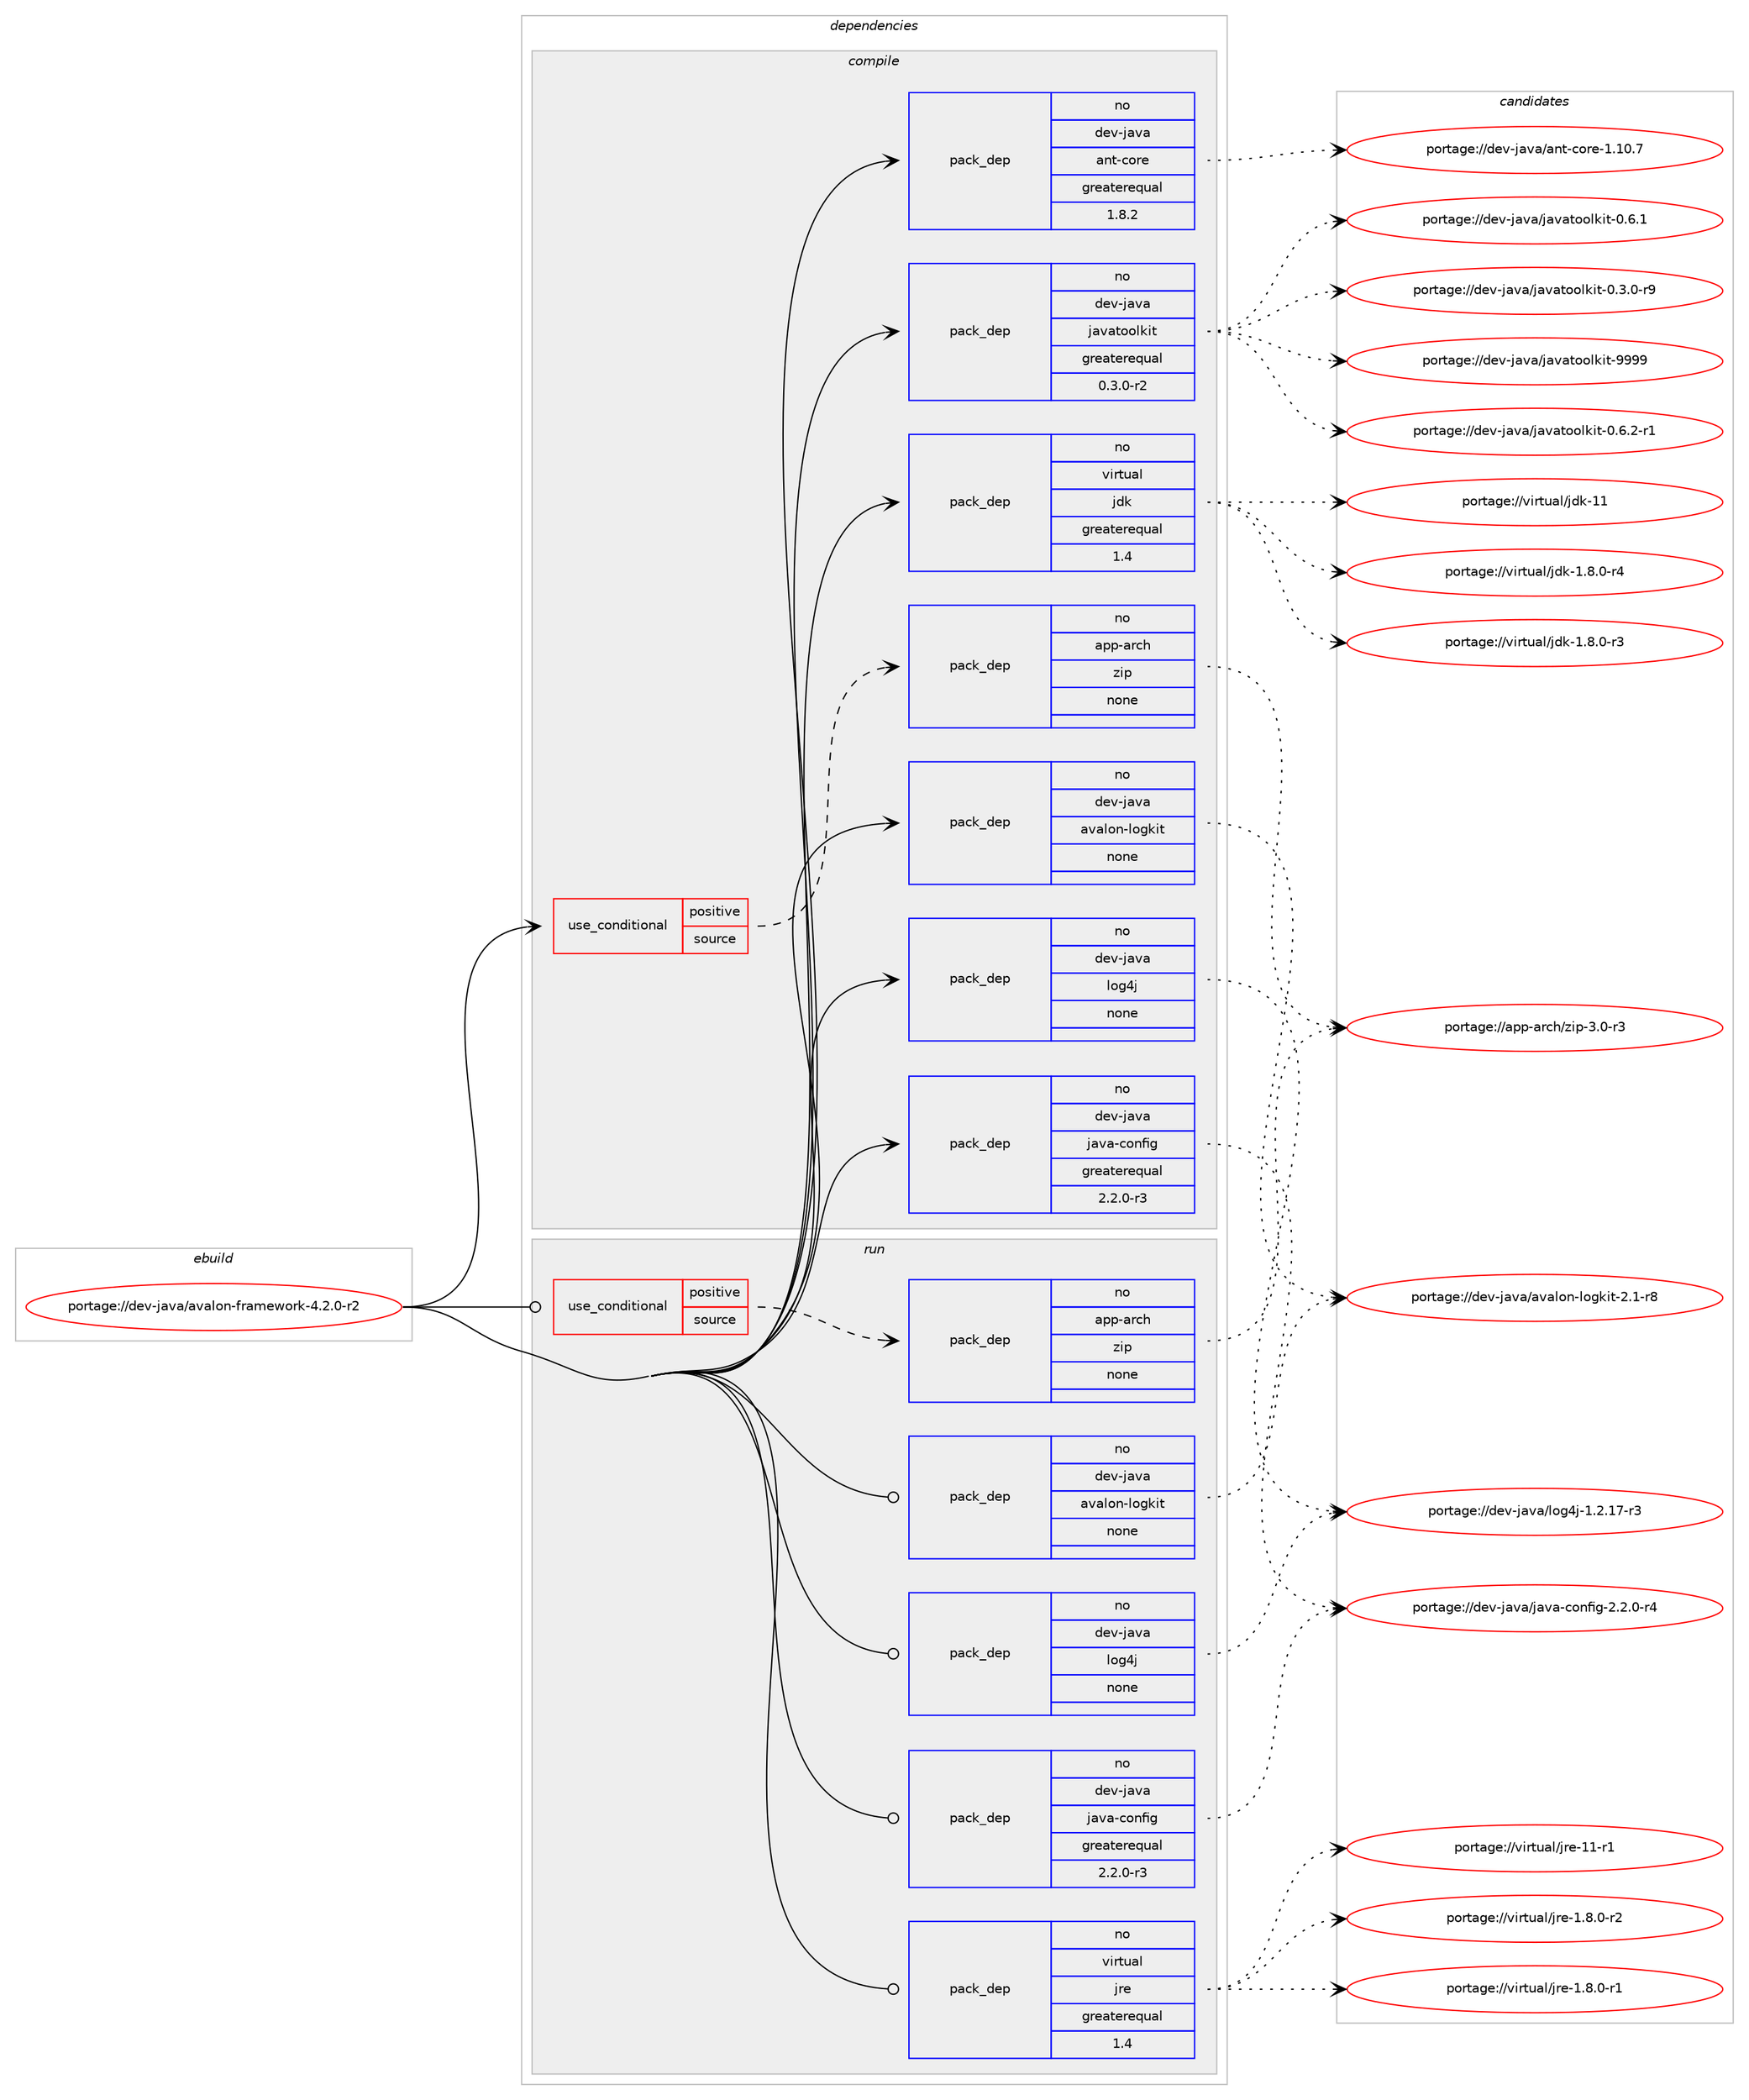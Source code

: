 digraph prolog {

# *************
# Graph options
# *************

newrank=true;
concentrate=true;
compound=true;
graph [rankdir=LR,fontname=Helvetica,fontsize=10,ranksep=1.5];#, ranksep=2.5, nodesep=0.2];
edge  [arrowhead=vee];
node  [fontname=Helvetica,fontsize=10];

# **********
# The ebuild
# **********

subgraph cluster_leftcol {
color=gray;
label=<<i>ebuild</i>>;
id [label="portage://dev-java/avalon-framework-4.2.0-r2", color=red, width=4, href="../dev-java/avalon-framework-4.2.0-r2.svg"];
}

# ****************
# The dependencies
# ****************

subgraph cluster_midcol {
color=gray;
label=<<i>dependencies</i>>;
subgraph cluster_compile {
fillcolor="#eeeeee";
style=filled;
label=<<i>compile</i>>;
subgraph cond130612 {
dependency533882 [label=<<TABLE BORDER="0" CELLBORDER="1" CELLSPACING="0" CELLPADDING="4"><TR><TD ROWSPAN="3" CELLPADDING="10">use_conditional</TD></TR><TR><TD>positive</TD></TR><TR><TD>source</TD></TR></TABLE>>, shape=none, color=red];
subgraph pack397649 {
dependency533883 [label=<<TABLE BORDER="0" CELLBORDER="1" CELLSPACING="0" CELLPADDING="4" WIDTH="220"><TR><TD ROWSPAN="6" CELLPADDING="30">pack_dep</TD></TR><TR><TD WIDTH="110">no</TD></TR><TR><TD>app-arch</TD></TR><TR><TD>zip</TD></TR><TR><TD>none</TD></TR><TR><TD></TD></TR></TABLE>>, shape=none, color=blue];
}
dependency533882:e -> dependency533883:w [weight=20,style="dashed",arrowhead="vee"];
}
id:e -> dependency533882:w [weight=20,style="solid",arrowhead="vee"];
subgraph pack397650 {
dependency533884 [label=<<TABLE BORDER="0" CELLBORDER="1" CELLSPACING="0" CELLPADDING="4" WIDTH="220"><TR><TD ROWSPAN="6" CELLPADDING="30">pack_dep</TD></TR><TR><TD WIDTH="110">no</TD></TR><TR><TD>dev-java</TD></TR><TR><TD>ant-core</TD></TR><TR><TD>greaterequal</TD></TR><TR><TD>1.8.2</TD></TR></TABLE>>, shape=none, color=blue];
}
id:e -> dependency533884:w [weight=20,style="solid",arrowhead="vee"];
subgraph pack397651 {
dependency533885 [label=<<TABLE BORDER="0" CELLBORDER="1" CELLSPACING="0" CELLPADDING="4" WIDTH="220"><TR><TD ROWSPAN="6" CELLPADDING="30">pack_dep</TD></TR><TR><TD WIDTH="110">no</TD></TR><TR><TD>dev-java</TD></TR><TR><TD>avalon-logkit</TD></TR><TR><TD>none</TD></TR><TR><TD></TD></TR></TABLE>>, shape=none, color=blue];
}
id:e -> dependency533885:w [weight=20,style="solid",arrowhead="vee"];
subgraph pack397652 {
dependency533886 [label=<<TABLE BORDER="0" CELLBORDER="1" CELLSPACING="0" CELLPADDING="4" WIDTH="220"><TR><TD ROWSPAN="6" CELLPADDING="30">pack_dep</TD></TR><TR><TD WIDTH="110">no</TD></TR><TR><TD>dev-java</TD></TR><TR><TD>java-config</TD></TR><TR><TD>greaterequal</TD></TR><TR><TD>2.2.0-r3</TD></TR></TABLE>>, shape=none, color=blue];
}
id:e -> dependency533886:w [weight=20,style="solid",arrowhead="vee"];
subgraph pack397653 {
dependency533887 [label=<<TABLE BORDER="0" CELLBORDER="1" CELLSPACING="0" CELLPADDING="4" WIDTH="220"><TR><TD ROWSPAN="6" CELLPADDING="30">pack_dep</TD></TR><TR><TD WIDTH="110">no</TD></TR><TR><TD>dev-java</TD></TR><TR><TD>javatoolkit</TD></TR><TR><TD>greaterequal</TD></TR><TR><TD>0.3.0-r2</TD></TR></TABLE>>, shape=none, color=blue];
}
id:e -> dependency533887:w [weight=20,style="solid",arrowhead="vee"];
subgraph pack397654 {
dependency533888 [label=<<TABLE BORDER="0" CELLBORDER="1" CELLSPACING="0" CELLPADDING="4" WIDTH="220"><TR><TD ROWSPAN="6" CELLPADDING="30">pack_dep</TD></TR><TR><TD WIDTH="110">no</TD></TR><TR><TD>dev-java</TD></TR><TR><TD>log4j</TD></TR><TR><TD>none</TD></TR><TR><TD></TD></TR></TABLE>>, shape=none, color=blue];
}
id:e -> dependency533888:w [weight=20,style="solid",arrowhead="vee"];
subgraph pack397655 {
dependency533889 [label=<<TABLE BORDER="0" CELLBORDER="1" CELLSPACING="0" CELLPADDING="4" WIDTH="220"><TR><TD ROWSPAN="6" CELLPADDING="30">pack_dep</TD></TR><TR><TD WIDTH="110">no</TD></TR><TR><TD>virtual</TD></TR><TR><TD>jdk</TD></TR><TR><TD>greaterequal</TD></TR><TR><TD>1.4</TD></TR></TABLE>>, shape=none, color=blue];
}
id:e -> dependency533889:w [weight=20,style="solid",arrowhead="vee"];
}
subgraph cluster_compileandrun {
fillcolor="#eeeeee";
style=filled;
label=<<i>compile and run</i>>;
}
subgraph cluster_run {
fillcolor="#eeeeee";
style=filled;
label=<<i>run</i>>;
subgraph cond130613 {
dependency533890 [label=<<TABLE BORDER="0" CELLBORDER="1" CELLSPACING="0" CELLPADDING="4"><TR><TD ROWSPAN="3" CELLPADDING="10">use_conditional</TD></TR><TR><TD>positive</TD></TR><TR><TD>source</TD></TR></TABLE>>, shape=none, color=red];
subgraph pack397656 {
dependency533891 [label=<<TABLE BORDER="0" CELLBORDER="1" CELLSPACING="0" CELLPADDING="4" WIDTH="220"><TR><TD ROWSPAN="6" CELLPADDING="30">pack_dep</TD></TR><TR><TD WIDTH="110">no</TD></TR><TR><TD>app-arch</TD></TR><TR><TD>zip</TD></TR><TR><TD>none</TD></TR><TR><TD></TD></TR></TABLE>>, shape=none, color=blue];
}
dependency533890:e -> dependency533891:w [weight=20,style="dashed",arrowhead="vee"];
}
id:e -> dependency533890:w [weight=20,style="solid",arrowhead="odot"];
subgraph pack397657 {
dependency533892 [label=<<TABLE BORDER="0" CELLBORDER="1" CELLSPACING="0" CELLPADDING="4" WIDTH="220"><TR><TD ROWSPAN="6" CELLPADDING="30">pack_dep</TD></TR><TR><TD WIDTH="110">no</TD></TR><TR><TD>dev-java</TD></TR><TR><TD>avalon-logkit</TD></TR><TR><TD>none</TD></TR><TR><TD></TD></TR></TABLE>>, shape=none, color=blue];
}
id:e -> dependency533892:w [weight=20,style="solid",arrowhead="odot"];
subgraph pack397658 {
dependency533893 [label=<<TABLE BORDER="0" CELLBORDER="1" CELLSPACING="0" CELLPADDING="4" WIDTH="220"><TR><TD ROWSPAN="6" CELLPADDING="30">pack_dep</TD></TR><TR><TD WIDTH="110">no</TD></TR><TR><TD>dev-java</TD></TR><TR><TD>java-config</TD></TR><TR><TD>greaterequal</TD></TR><TR><TD>2.2.0-r3</TD></TR></TABLE>>, shape=none, color=blue];
}
id:e -> dependency533893:w [weight=20,style="solid",arrowhead="odot"];
subgraph pack397659 {
dependency533894 [label=<<TABLE BORDER="0" CELLBORDER="1" CELLSPACING="0" CELLPADDING="4" WIDTH="220"><TR><TD ROWSPAN="6" CELLPADDING="30">pack_dep</TD></TR><TR><TD WIDTH="110">no</TD></TR><TR><TD>dev-java</TD></TR><TR><TD>log4j</TD></TR><TR><TD>none</TD></TR><TR><TD></TD></TR></TABLE>>, shape=none, color=blue];
}
id:e -> dependency533894:w [weight=20,style="solid",arrowhead="odot"];
subgraph pack397660 {
dependency533895 [label=<<TABLE BORDER="0" CELLBORDER="1" CELLSPACING="0" CELLPADDING="4" WIDTH="220"><TR><TD ROWSPAN="6" CELLPADDING="30">pack_dep</TD></TR><TR><TD WIDTH="110">no</TD></TR><TR><TD>virtual</TD></TR><TR><TD>jre</TD></TR><TR><TD>greaterequal</TD></TR><TR><TD>1.4</TD></TR></TABLE>>, shape=none, color=blue];
}
id:e -> dependency533895:w [weight=20,style="solid",arrowhead="odot"];
}
}

# **************
# The candidates
# **************

subgraph cluster_choices {
rank=same;
color=gray;
label=<<i>candidates</i>>;

subgraph choice397649 {
color=black;
nodesep=1;
choice9711211245971149910447122105112455146484511451 [label="portage://app-arch/zip-3.0-r3", color=red, width=4,href="../app-arch/zip-3.0-r3.svg"];
dependency533883:e -> choice9711211245971149910447122105112455146484511451:w [style=dotted,weight="100"];
}
subgraph choice397650 {
color=black;
nodesep=1;
choice1001011184510697118974797110116459911111410145494649484655 [label="portage://dev-java/ant-core-1.10.7", color=red, width=4,href="../dev-java/ant-core-1.10.7.svg"];
dependency533884:e -> choice1001011184510697118974797110116459911111410145494649484655:w [style=dotted,weight="100"];
}
subgraph choice397651 {
color=black;
nodesep=1;
choice10010111845106971189747971189710811111045108111103107105116455046494511456 [label="portage://dev-java/avalon-logkit-2.1-r8", color=red, width=4,href="../dev-java/avalon-logkit-2.1-r8.svg"];
dependency533885:e -> choice10010111845106971189747971189710811111045108111103107105116455046494511456:w [style=dotted,weight="100"];
}
subgraph choice397652 {
color=black;
nodesep=1;
choice10010111845106971189747106971189745991111101021051034550465046484511452 [label="portage://dev-java/java-config-2.2.0-r4", color=red, width=4,href="../dev-java/java-config-2.2.0-r4.svg"];
dependency533886:e -> choice10010111845106971189747106971189745991111101021051034550465046484511452:w [style=dotted,weight="100"];
}
subgraph choice397653 {
color=black;
nodesep=1;
choice1001011184510697118974710697118971161111111081071051164557575757 [label="portage://dev-java/javatoolkit-9999", color=red, width=4,href="../dev-java/javatoolkit-9999.svg"];
choice1001011184510697118974710697118971161111111081071051164548465446504511449 [label="portage://dev-java/javatoolkit-0.6.2-r1", color=red, width=4,href="../dev-java/javatoolkit-0.6.2-r1.svg"];
choice100101118451069711897471069711897116111111108107105116454846544649 [label="portage://dev-java/javatoolkit-0.6.1", color=red, width=4,href="../dev-java/javatoolkit-0.6.1.svg"];
choice1001011184510697118974710697118971161111111081071051164548465146484511457 [label="portage://dev-java/javatoolkit-0.3.0-r9", color=red, width=4,href="../dev-java/javatoolkit-0.3.0-r9.svg"];
dependency533887:e -> choice1001011184510697118974710697118971161111111081071051164557575757:w [style=dotted,weight="100"];
dependency533887:e -> choice1001011184510697118974710697118971161111111081071051164548465446504511449:w [style=dotted,weight="100"];
dependency533887:e -> choice100101118451069711897471069711897116111111108107105116454846544649:w [style=dotted,weight="100"];
dependency533887:e -> choice1001011184510697118974710697118971161111111081071051164548465146484511457:w [style=dotted,weight="100"];
}
subgraph choice397654 {
color=black;
nodesep=1;
choice1001011184510697118974710811110352106454946504649554511451 [label="portage://dev-java/log4j-1.2.17-r3", color=red, width=4,href="../dev-java/log4j-1.2.17-r3.svg"];
dependency533888:e -> choice1001011184510697118974710811110352106454946504649554511451:w [style=dotted,weight="100"];
}
subgraph choice397655 {
color=black;
nodesep=1;
choice1181051141161179710847106100107454949 [label="portage://virtual/jdk-11", color=red, width=4,href="../virtual/jdk-11.svg"];
choice11810511411611797108471061001074549465646484511452 [label="portage://virtual/jdk-1.8.0-r4", color=red, width=4,href="../virtual/jdk-1.8.0-r4.svg"];
choice11810511411611797108471061001074549465646484511451 [label="portage://virtual/jdk-1.8.0-r3", color=red, width=4,href="../virtual/jdk-1.8.0-r3.svg"];
dependency533889:e -> choice1181051141161179710847106100107454949:w [style=dotted,weight="100"];
dependency533889:e -> choice11810511411611797108471061001074549465646484511452:w [style=dotted,weight="100"];
dependency533889:e -> choice11810511411611797108471061001074549465646484511451:w [style=dotted,weight="100"];
}
subgraph choice397656 {
color=black;
nodesep=1;
choice9711211245971149910447122105112455146484511451 [label="portage://app-arch/zip-3.0-r3", color=red, width=4,href="../app-arch/zip-3.0-r3.svg"];
dependency533891:e -> choice9711211245971149910447122105112455146484511451:w [style=dotted,weight="100"];
}
subgraph choice397657 {
color=black;
nodesep=1;
choice10010111845106971189747971189710811111045108111103107105116455046494511456 [label="portage://dev-java/avalon-logkit-2.1-r8", color=red, width=4,href="../dev-java/avalon-logkit-2.1-r8.svg"];
dependency533892:e -> choice10010111845106971189747971189710811111045108111103107105116455046494511456:w [style=dotted,weight="100"];
}
subgraph choice397658 {
color=black;
nodesep=1;
choice10010111845106971189747106971189745991111101021051034550465046484511452 [label="portage://dev-java/java-config-2.2.0-r4", color=red, width=4,href="../dev-java/java-config-2.2.0-r4.svg"];
dependency533893:e -> choice10010111845106971189747106971189745991111101021051034550465046484511452:w [style=dotted,weight="100"];
}
subgraph choice397659 {
color=black;
nodesep=1;
choice1001011184510697118974710811110352106454946504649554511451 [label="portage://dev-java/log4j-1.2.17-r3", color=red, width=4,href="../dev-java/log4j-1.2.17-r3.svg"];
dependency533894:e -> choice1001011184510697118974710811110352106454946504649554511451:w [style=dotted,weight="100"];
}
subgraph choice397660 {
color=black;
nodesep=1;
choice11810511411611797108471061141014549494511449 [label="portage://virtual/jre-11-r1", color=red, width=4,href="../virtual/jre-11-r1.svg"];
choice11810511411611797108471061141014549465646484511450 [label="portage://virtual/jre-1.8.0-r2", color=red, width=4,href="../virtual/jre-1.8.0-r2.svg"];
choice11810511411611797108471061141014549465646484511449 [label="portage://virtual/jre-1.8.0-r1", color=red, width=4,href="../virtual/jre-1.8.0-r1.svg"];
dependency533895:e -> choice11810511411611797108471061141014549494511449:w [style=dotted,weight="100"];
dependency533895:e -> choice11810511411611797108471061141014549465646484511450:w [style=dotted,weight="100"];
dependency533895:e -> choice11810511411611797108471061141014549465646484511449:w [style=dotted,weight="100"];
}
}

}
